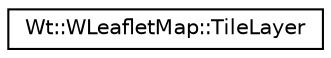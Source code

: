 digraph "Graphical Class Hierarchy"
{
 // LATEX_PDF_SIZE
  edge [fontname="Helvetica",fontsize="10",labelfontname="Helvetica",labelfontsize="10"];
  node [fontname="Helvetica",fontsize="10",shape=record];
  rankdir="LR";
  Node0 [label="Wt::WLeafletMap::TileLayer",height=0.2,width=0.4,color="black", fillcolor="white", style="filled",URL="$structWt_1_1WLeafletMap_1_1TileLayer.html",tooltip=" "];
}
